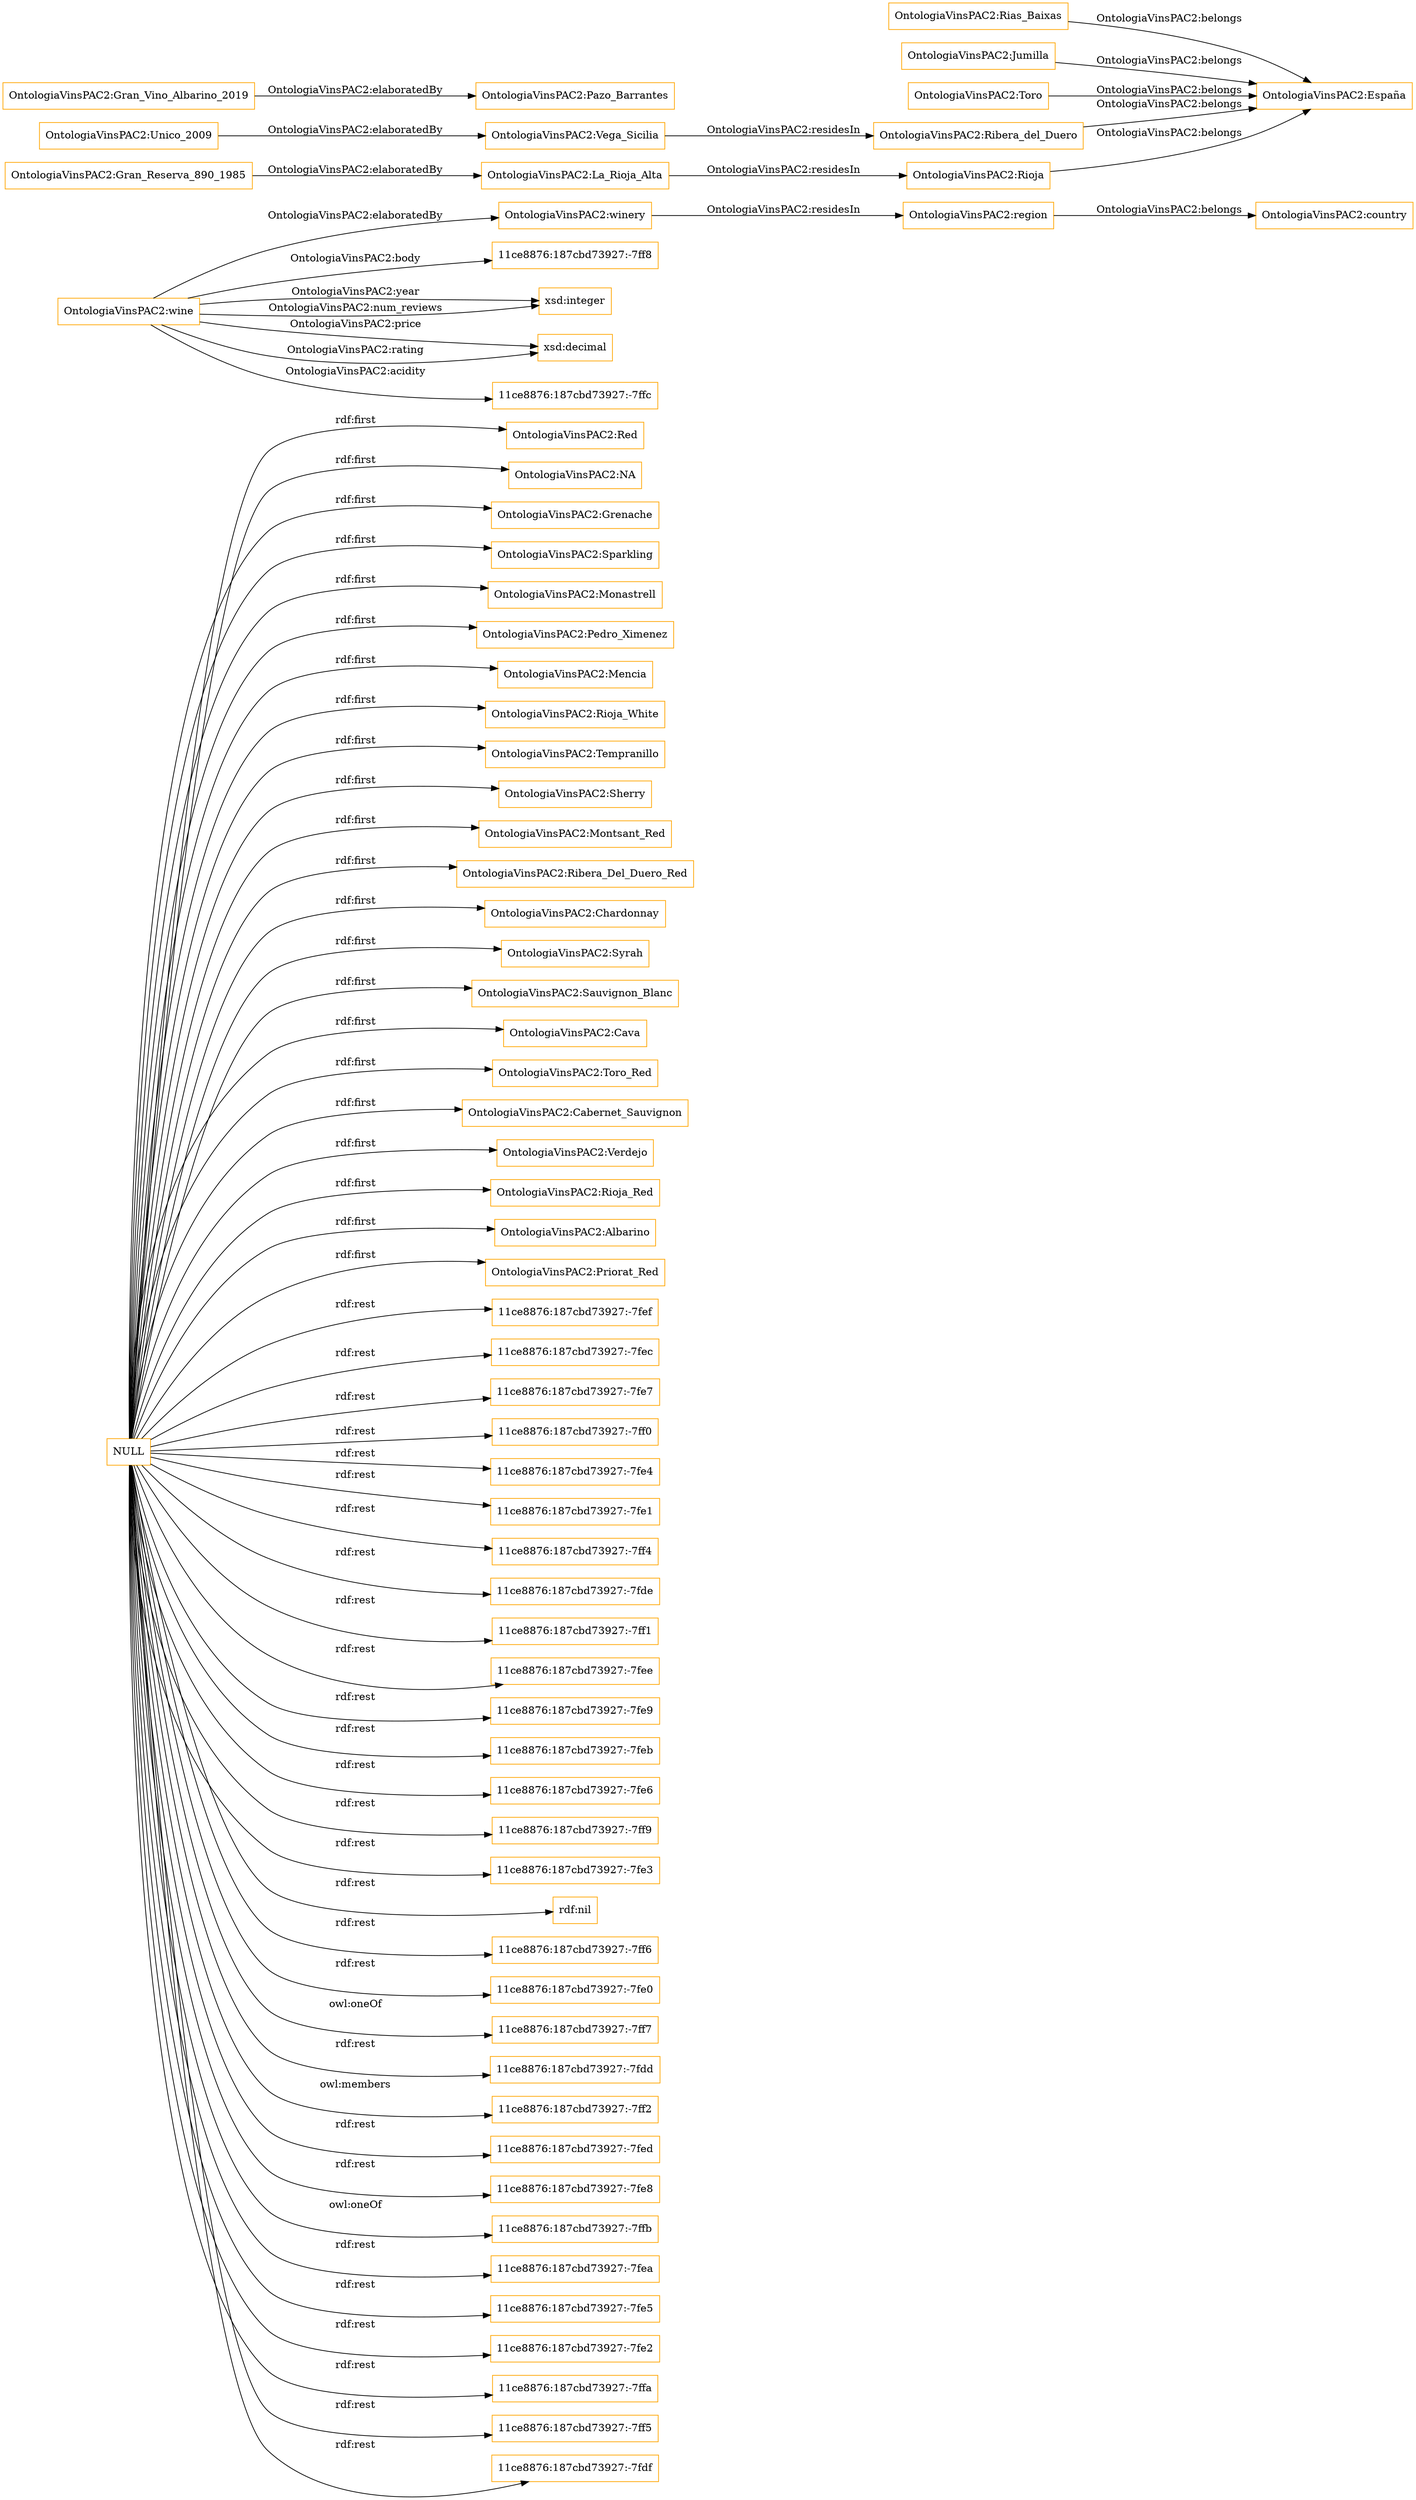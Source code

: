 digraph ar2dtool_diagram { 
rankdir=LR;
size="1501"
node [shape = rectangle, color="orange"]; "OntologiaVinsPAC2:Red" "OntologiaVinsPAC2:NA" "OntologiaVinsPAC2:Grenache" "OntologiaVinsPAC2:country" "OntologiaVinsPAC2:Sparkling" "OntologiaVinsPAC2:Monastrell" "OntologiaVinsPAC2:Pedro_Ximenez" "OntologiaVinsPAC2:Mencia" "OntologiaVinsPAC2:Rioja_White" "OntologiaVinsPAC2:Tempranillo" "OntologiaVinsPAC2:Sherry" "OntologiaVinsPAC2:Montsant_Red" "OntologiaVinsPAC2:Ribera_Del_Duero_Red" "OntologiaVinsPAC2:Chardonnay" "OntologiaVinsPAC2:Syrah" "OntologiaVinsPAC2:region" "OntologiaVinsPAC2:Sauvignon_Blanc" "OntologiaVinsPAC2:Cava" "OntologiaVinsPAC2:Toro_Red" "OntologiaVinsPAC2:Cabernet_Sauvignon" "OntologiaVinsPAC2:Verdejo" "OntologiaVinsPAC2:wine" "OntologiaVinsPAC2:Rioja_Red" "OntologiaVinsPAC2:Albarino" "OntologiaVinsPAC2:Priorat_Red" "OntologiaVinsPAC2:winery" ; /*classes style*/
	"NULL" -> "OntologiaVinsPAC2:Grenache" [ label = "rdf:first" ];
	"NULL" -> "11ce8876:187cbd73927:-7fef" [ label = "rdf:rest" ];
	"NULL" -> "11ce8876:187cbd73927:-7fec" [ label = "rdf:rest" ];
	"NULL" -> "11ce8876:187cbd73927:-7fe7" [ label = "rdf:rest" ];
	"NULL" -> "11ce8876:187cbd73927:-7ff0" [ label = "rdf:rest" ];
	"NULL" -> "OntologiaVinsPAC2:Cava" [ label = "rdf:first" ];
	"NULL" -> "11ce8876:187cbd73927:-7fe4" [ label = "rdf:rest" ];
	"NULL" -> "OntologiaVinsPAC2:Verdejo" [ label = "rdf:first" ];
	"NULL" -> "11ce8876:187cbd73927:-7fe1" [ label = "rdf:rest" ];
	"NULL" -> "11ce8876:187cbd73927:-7ff4" [ label = "rdf:rest" ];
	"NULL" -> "OntologiaVinsPAC2:Albarino" [ label = "rdf:first" ];
	"NULL" -> "OntologiaVinsPAC2:Cabernet_Sauvignon" [ label = "rdf:first" ];
	"NULL" -> "11ce8876:187cbd73927:-7fde" [ label = "rdf:rest" ];
	"NULL" -> "11ce8876:187cbd73927:-7ff1" [ label = "rdf:rest" ];
	"NULL" -> "OntologiaVinsPAC2:Syrah" [ label = "rdf:first" ];
	"NULL" -> "OntologiaVinsPAC2:Sauvignon_Blanc" [ label = "rdf:first" ];
	"NULL" -> "11ce8876:187cbd73927:-7fee" [ label = "rdf:rest" ];
	"NULL" -> "11ce8876:187cbd73927:-7fe9" [ label = "rdf:rest" ];
	"NULL" -> "OntologiaVinsPAC2:Toro_Red" [ label = "rdf:first" ];
	"NULL" -> "11ce8876:187cbd73927:-7feb" [ label = "rdf:rest" ];
	"NULL" -> "11ce8876:187cbd73927:-7fe6" [ label = "rdf:rest" ];
	"NULL" -> "OntologiaVinsPAC2:Red" [ label = "rdf:first" ];
	"NULL" -> "11ce8876:187cbd73927:-7ff9" [ label = "rdf:rest" ];
	"NULL" -> "11ce8876:187cbd73927:-7fe3" [ label = "rdf:rest" ];
	"NULL" -> "rdf:nil" [ label = "rdf:rest" ];
	"NULL" -> "11ce8876:187cbd73927:-7ff6" [ label = "rdf:rest" ];
	"NULL" -> "11ce8876:187cbd73927:-7fe0" [ label = "rdf:rest" ];
	"NULL" -> "OntologiaVinsPAC2:Chardonnay" [ label = "rdf:first" ];
	"NULL" -> "OntologiaVinsPAC2:Ribera_Del_Duero_Red" [ label = "rdf:first" ];
	"NULL" -> "OntologiaVinsPAC2:Priorat_Red" [ label = "rdf:first" ];
	"NULL" -> "11ce8876:187cbd73927:-7ff7" [ label = "owl:oneOf" ];
	"NULL" -> "OntologiaVinsPAC2:Sparkling" [ label = "rdf:first" ];
	"NULL" -> "11ce8876:187cbd73927:-7fdd" [ label = "rdf:rest" ];
	"NULL" -> "OntologiaVinsPAC2:Rioja_Red" [ label = "rdf:first" ];
	"NULL" -> "OntologiaVinsPAC2:Pedro_Ximenez" [ label = "rdf:first" ];
	"NULL" -> "OntologiaVinsPAC2:NA" [ label = "rdf:first" ];
	"NULL" -> "OntologiaVinsPAC2:Montsant_Red" [ label = "rdf:first" ];
	"NULL" -> "11ce8876:187cbd73927:-7ff2" [ label = "owl:members" ];
	"NULL" -> "11ce8876:187cbd73927:-7fed" [ label = "rdf:rest" ];
	"NULL" -> "11ce8876:187cbd73927:-7fe8" [ label = "rdf:rest" ];
	"NULL" -> "11ce8876:187cbd73927:-7ffb" [ label = "owl:oneOf" ];
	"NULL" -> "11ce8876:187cbd73927:-7fea" [ label = "rdf:rest" ];
	"NULL" -> "11ce8876:187cbd73927:-7fe5" [ label = "rdf:rest" ];
	"NULL" -> "11ce8876:187cbd73927:-7fe2" [ label = "rdf:rest" ];
	"NULL" -> "11ce8876:187cbd73927:-7ffa" [ label = "rdf:rest" ];
	"NULL" -> "11ce8876:187cbd73927:-7ff5" [ label = "rdf:rest" ];
	"NULL" -> "OntologiaVinsPAC2:Tempranillo" [ label = "rdf:first" ];
	"NULL" -> "OntologiaVinsPAC2:Mencia" [ label = "rdf:first" ];
	"NULL" -> "OntologiaVinsPAC2:Rioja_White" [ label = "rdf:first" ];
	"NULL" -> "11ce8876:187cbd73927:-7fdf" [ label = "rdf:rest" ];
	"NULL" -> "OntologiaVinsPAC2:Monastrell" [ label = "rdf:first" ];
	"NULL" -> "OntologiaVinsPAC2:Sherry" [ label = "rdf:first" ];
	"OntologiaVinsPAC2:La_Rioja_Alta" -> "OntologiaVinsPAC2:Rioja" [ label = "OntologiaVinsPAC2:residesIn" ];
	"OntologiaVinsPAC2:Rias_Baixas" -> "OntologiaVinsPAC2:España" [ label = "OntologiaVinsPAC2:belongs" ];
	"OntologiaVinsPAC2:Rioja" -> "OntologiaVinsPAC2:España" [ label = "OntologiaVinsPAC2:belongs" ];
	"OntologiaVinsPAC2:Unico_2009" -> "OntologiaVinsPAC2:Vega_Sicilia" [ label = "OntologiaVinsPAC2:elaboratedBy" ];
	"OntologiaVinsPAC2:Jumilla" -> "OntologiaVinsPAC2:España" [ label = "OntologiaVinsPAC2:belongs" ];
	"OntologiaVinsPAC2:Toro" -> "OntologiaVinsPAC2:España" [ label = "OntologiaVinsPAC2:belongs" ];
	"OntologiaVinsPAC2:Ribera_del_Duero" -> "OntologiaVinsPAC2:España" [ label = "OntologiaVinsPAC2:belongs" ];
	"OntologiaVinsPAC2:Gran_Vino_Albarino_2019" -> "OntologiaVinsPAC2:Pazo_Barrantes" [ label = "OntologiaVinsPAC2:elaboratedBy" ];
	"OntologiaVinsPAC2:Vega_Sicilia" -> "OntologiaVinsPAC2:Ribera_del_Duero" [ label = "OntologiaVinsPAC2:residesIn" ];
	"OntologiaVinsPAC2:Gran_Reserva_890_1985" -> "OntologiaVinsPAC2:La_Rioja_Alta" [ label = "OntologiaVinsPAC2:elaboratedBy" ];
	"OntologiaVinsPAC2:wine" -> "11ce8876:187cbd73927:-7ff8" [ label = "OntologiaVinsPAC2:body" ];
	"OntologiaVinsPAC2:wine" -> "xsd:integer" [ label = "OntologiaVinsPAC2:year" ];
	"OntologiaVinsPAC2:wine" -> "xsd:decimal" [ label = "OntologiaVinsPAC2:price" ];
	"OntologiaVinsPAC2:wine" -> "xsd:decimal" [ label = "OntologiaVinsPAC2:rating" ];
	"OntologiaVinsPAC2:wine" -> "11ce8876:187cbd73927:-7ffc" [ label = "OntologiaVinsPAC2:acidity" ];
	"OntologiaVinsPAC2:region" -> "OntologiaVinsPAC2:country" [ label = "OntologiaVinsPAC2:belongs" ];
	"OntologiaVinsPAC2:wine" -> "OntologiaVinsPAC2:winery" [ label = "OntologiaVinsPAC2:elaboratedBy" ];
	"OntologiaVinsPAC2:winery" -> "OntologiaVinsPAC2:region" [ label = "OntologiaVinsPAC2:residesIn" ];
	"OntologiaVinsPAC2:wine" -> "xsd:integer" [ label = "OntologiaVinsPAC2:num_reviews" ];

}
